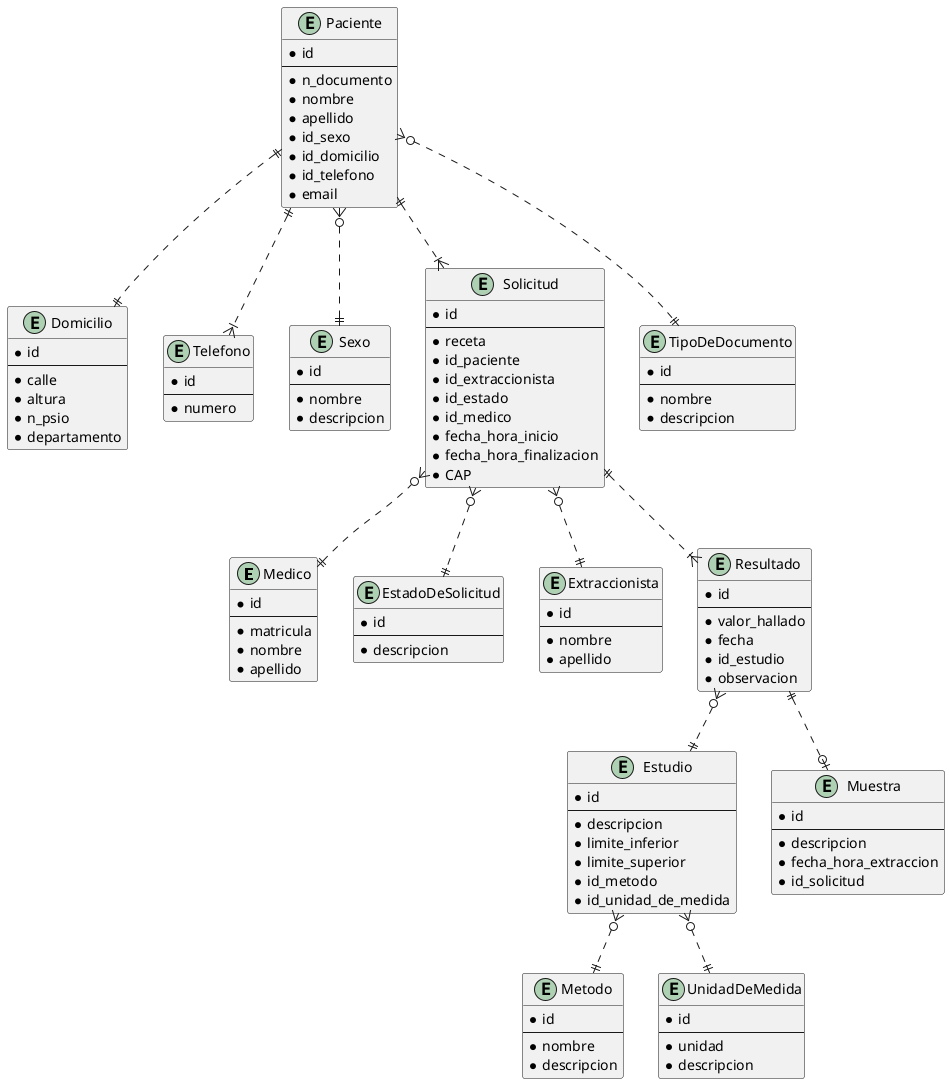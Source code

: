 @startuml ERDiagram
entity Medico {
    * id
    --
    * matricula
    * nombre
    * apellido
}

entity Domicilio {
    * id
    --
    * calle
    * altura
    * n_psio
    * departamento
}

entity Telefono {
    * id
    --
    * numero
}

entity Sexo {
    * id
    --
    * nombre
    * descripcion
}

entity Paciente {
    * id
    --
    * n_documento
    * nombre
    * apellido
    * id_sexo
    * id_domicilio
    * id_telefono
    * email
}

entity EstadoDeSolicitud {
    * id
    --
    * descripcion
}

entity Estudio {
    * id
    --
    * descripcion
    * limite_inferior
    * limite_superior
    * id_metodo
    * id_unidad_de_medida
}

entity Solicitud {
    * id
    --
    * receta
    * id_paciente
    * id_extraccionista
    * id_estado
    * id_medico
    * fecha_hora_inicio
    * fecha_hora_finalizacion
    * CAP
}

entity Extraccionista {
    * id
    --
    * nombre
    * apellido
}

entity Muestra {
    * id
    --
    * descripcion
    * fecha_hora_extraccion
    * id_solicitud
}

entity Metodo {
    * id
    --
    * nombre
    * descripcion
}

entity Resultado {
    * id
    --
    * valor_hallado
    * fecha
    * id_estudio
    * observacion
}

entity UnidadDeMedida {
    * id
    --
    * unidad
    * descripcion
}

entity TipoDeDocumento {
    * id
    --
    * nombre
    * descripcion
}

Paciente ||..|| Domicilio
Paciente ||..|{ Telefono
Paciente }o..|| Sexo
Paciente ||..|{ Solicitud
Paciente }o..|| TipoDeDocumento
Solicitud }o..|| Medico
Solicitud }o..|| EstadoDeSolicitud
Resultado ||..o| Muestra
Solicitud }o..|| Extraccionista
Estudio }o..|| Metodo
Solicitud ||..|{ Resultado
Estudio }o..|| UnidadDeMedida
Resultado }o..|| Estudio

@enduml